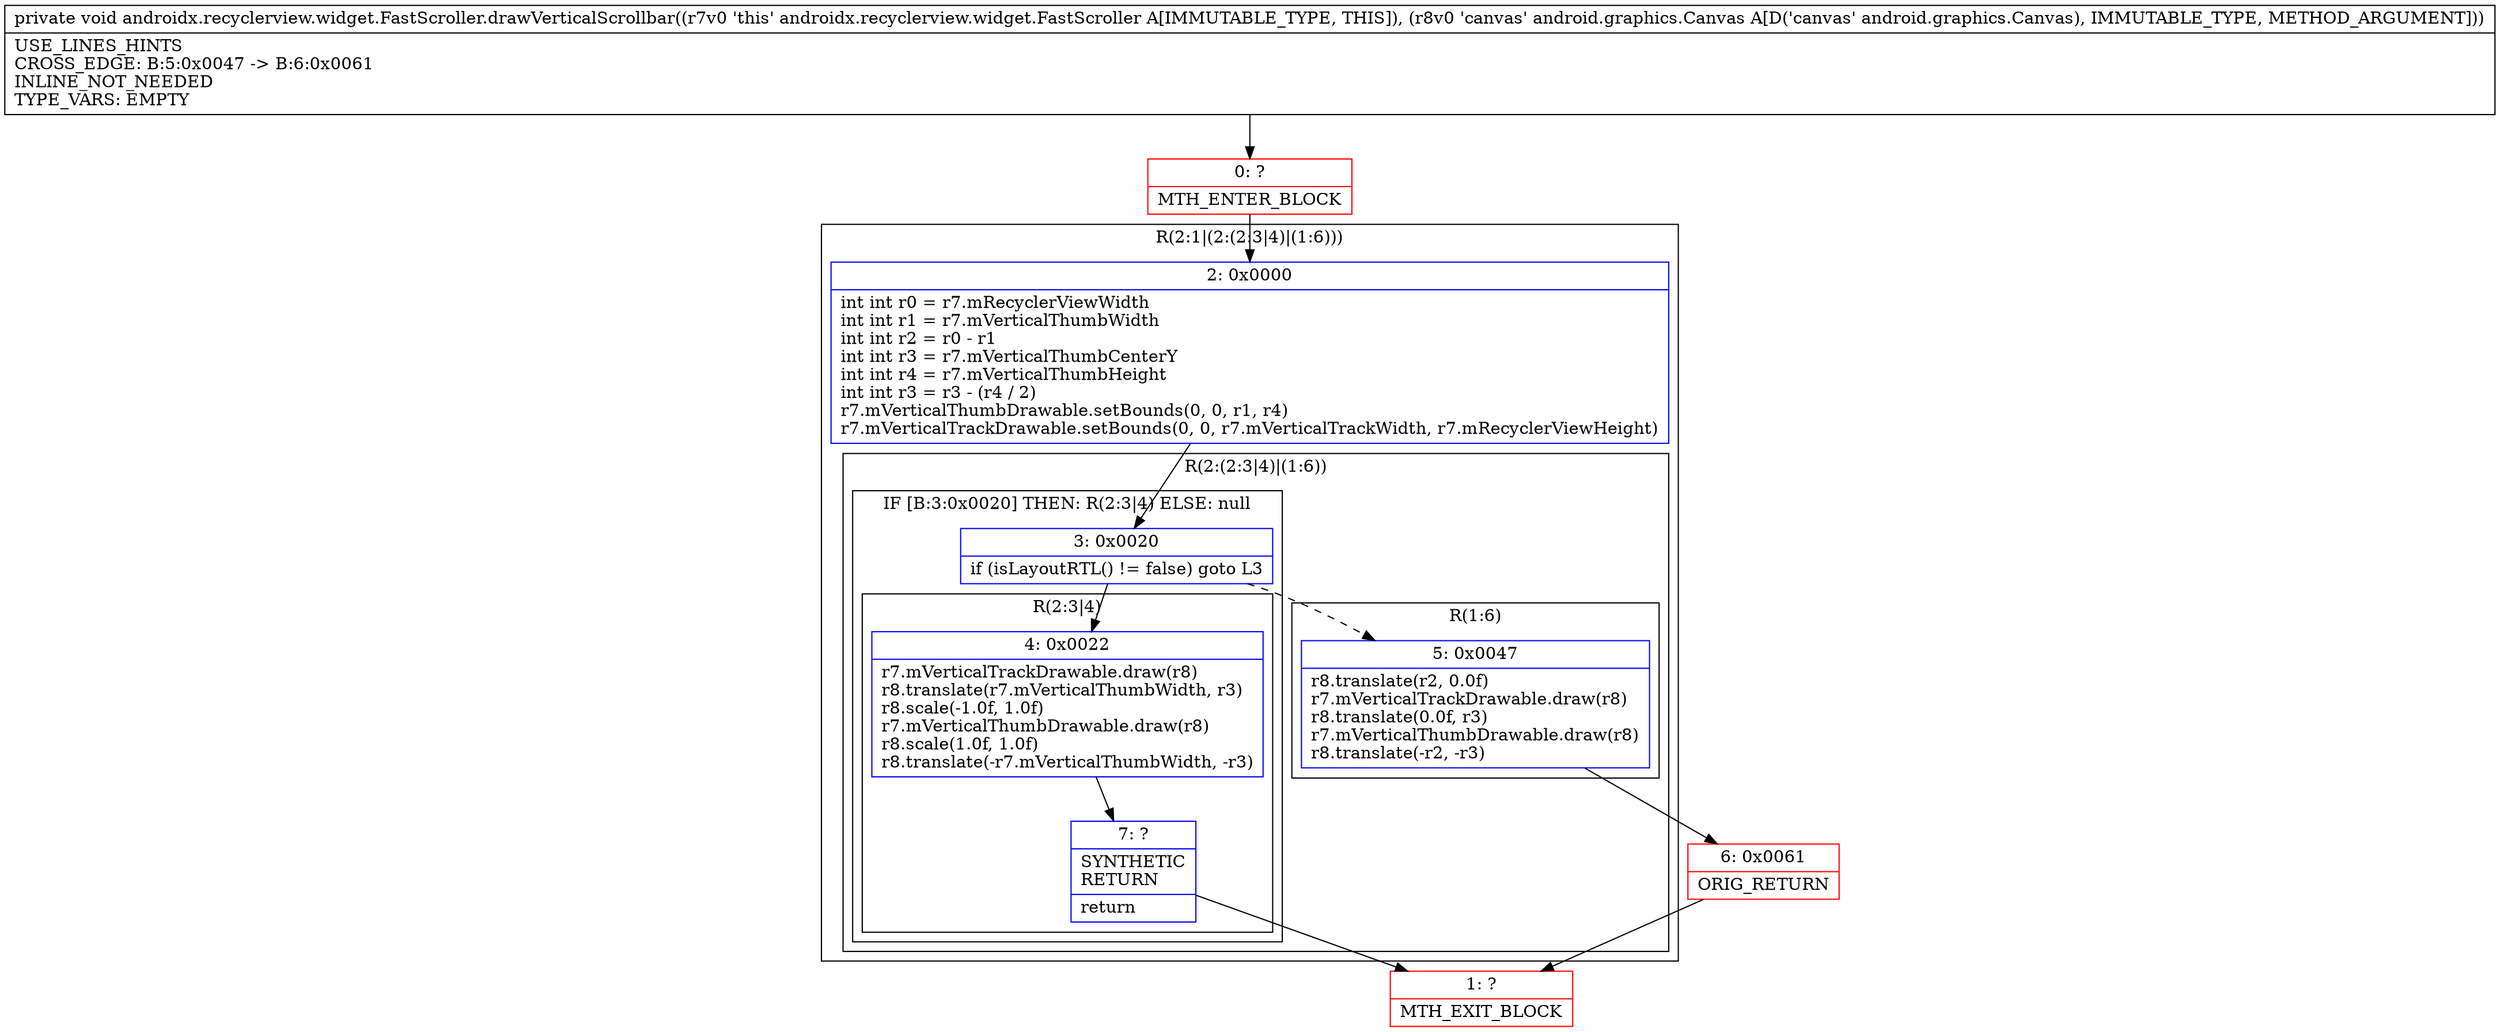 digraph "CFG forandroidx.recyclerview.widget.FastScroller.drawVerticalScrollbar(Landroid\/graphics\/Canvas;)V" {
subgraph cluster_Region_934023327 {
label = "R(2:1|(2:(2:3|4)|(1:6)))";
node [shape=record,color=blue];
Node_2 [shape=record,label="{2\:\ 0x0000|int int r0 = r7.mRecyclerViewWidth\lint int r1 = r7.mVerticalThumbWidth\lint int r2 = r0 \- r1\lint int r3 = r7.mVerticalThumbCenterY\lint int r4 = r7.mVerticalThumbHeight\lint int r3 = r3 \- (r4 \/ 2)\lr7.mVerticalThumbDrawable.setBounds(0, 0, r1, r4)\lr7.mVerticalTrackDrawable.setBounds(0, 0, r7.mVerticalTrackWidth, r7.mRecyclerViewHeight)\l}"];
subgraph cluster_Region_467195576 {
label = "R(2:(2:3|4)|(1:6))";
node [shape=record,color=blue];
subgraph cluster_IfRegion_1078163720 {
label = "IF [B:3:0x0020] THEN: R(2:3|4) ELSE: null";
node [shape=record,color=blue];
Node_3 [shape=record,label="{3\:\ 0x0020|if (isLayoutRTL() != false) goto L3\l}"];
subgraph cluster_Region_1490107946 {
label = "R(2:3|4)";
node [shape=record,color=blue];
Node_4 [shape=record,label="{4\:\ 0x0022|r7.mVerticalTrackDrawable.draw(r8)\lr8.translate(r7.mVerticalThumbWidth, r3)\lr8.scale(\-1.0f, 1.0f)\lr7.mVerticalThumbDrawable.draw(r8)\lr8.scale(1.0f, 1.0f)\lr8.translate(\-r7.mVerticalThumbWidth, \-r3)\l}"];
Node_7 [shape=record,label="{7\:\ ?|SYNTHETIC\lRETURN\l|return\l}"];
}
}
subgraph cluster_Region_1338992519 {
label = "R(1:6)";
node [shape=record,color=blue];
Node_5 [shape=record,label="{5\:\ 0x0047|r8.translate(r2, 0.0f)\lr7.mVerticalTrackDrawable.draw(r8)\lr8.translate(0.0f, r3)\lr7.mVerticalThumbDrawable.draw(r8)\lr8.translate(\-r2, \-r3)\l}"];
}
}
}
Node_0 [shape=record,color=red,label="{0\:\ ?|MTH_ENTER_BLOCK\l}"];
Node_1 [shape=record,color=red,label="{1\:\ ?|MTH_EXIT_BLOCK\l}"];
Node_6 [shape=record,color=red,label="{6\:\ 0x0061|ORIG_RETURN\l}"];
MethodNode[shape=record,label="{private void androidx.recyclerview.widget.FastScroller.drawVerticalScrollbar((r7v0 'this' androidx.recyclerview.widget.FastScroller A[IMMUTABLE_TYPE, THIS]), (r8v0 'canvas' android.graphics.Canvas A[D('canvas' android.graphics.Canvas), IMMUTABLE_TYPE, METHOD_ARGUMENT]))  | USE_LINES_HINTS\lCROSS_EDGE: B:5:0x0047 \-\> B:6:0x0061\lINLINE_NOT_NEEDED\lTYPE_VARS: EMPTY\l}"];
MethodNode -> Node_0;Node_2 -> Node_3;
Node_3 -> Node_4;
Node_3 -> Node_5[style=dashed];
Node_4 -> Node_7;
Node_7 -> Node_1;
Node_5 -> Node_6;
Node_0 -> Node_2;
Node_6 -> Node_1;
}

